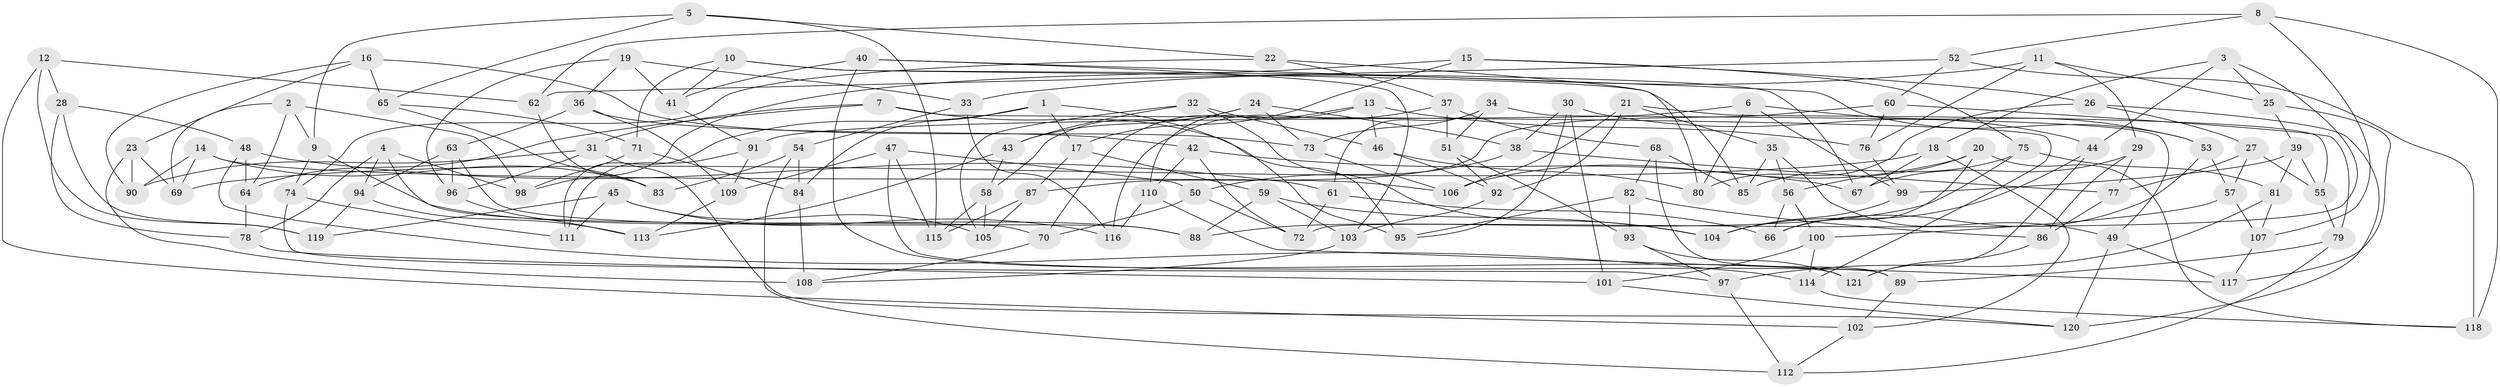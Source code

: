 // Generated by graph-tools (version 1.1) at 2025/11/02/27/25 16:11:45]
// undirected, 121 vertices, 242 edges
graph export_dot {
graph [start="1"]
  node [color=gray90,style=filled];
  1;
  2;
  3;
  4;
  5;
  6;
  7;
  8;
  9;
  10;
  11;
  12;
  13;
  14;
  15;
  16;
  17;
  18;
  19;
  20;
  21;
  22;
  23;
  24;
  25;
  26;
  27;
  28;
  29;
  30;
  31;
  32;
  33;
  34;
  35;
  36;
  37;
  38;
  39;
  40;
  41;
  42;
  43;
  44;
  45;
  46;
  47;
  48;
  49;
  50;
  51;
  52;
  53;
  54;
  55;
  56;
  57;
  58;
  59;
  60;
  61;
  62;
  63;
  64;
  65;
  66;
  67;
  68;
  69;
  70;
  71;
  72;
  73;
  74;
  75;
  76;
  77;
  78;
  79;
  80;
  81;
  82;
  83;
  84;
  85;
  86;
  87;
  88;
  89;
  90;
  91;
  92;
  93;
  94;
  95;
  96;
  97;
  98;
  99;
  100;
  101;
  102;
  103;
  104;
  105;
  106;
  107;
  108;
  109;
  110;
  111;
  112;
  113;
  114;
  115;
  116;
  117;
  118;
  119;
  120;
  121;
  1 -- 111;
  1 -- 17;
  1 -- 95;
  1 -- 84;
  2 -- 9;
  2 -- 64;
  2 -- 98;
  2 -- 69;
  3 -- 25;
  3 -- 72;
  3 -- 18;
  3 -- 44;
  4 -- 78;
  4 -- 98;
  4 -- 70;
  4 -- 94;
  5 -- 22;
  5 -- 9;
  5 -- 65;
  5 -- 115;
  6 -- 80;
  6 -- 99;
  6 -- 91;
  6 -- 53;
  7 -- 31;
  7 -- 64;
  7 -- 114;
  7 -- 95;
  8 -- 118;
  8 -- 107;
  8 -- 52;
  8 -- 62;
  9 -- 74;
  9 -- 88;
  10 -- 85;
  10 -- 41;
  10 -- 67;
  10 -- 71;
  11 -- 76;
  11 -- 29;
  11 -- 33;
  11 -- 25;
  12 -- 119;
  12 -- 62;
  12 -- 28;
  12 -- 102;
  13 -- 76;
  13 -- 46;
  13 -- 110;
  13 -- 70;
  14 -- 83;
  14 -- 106;
  14 -- 69;
  14 -- 90;
  15 -- 17;
  15 -- 26;
  15 -- 75;
  15 -- 98;
  16 -- 23;
  16 -- 65;
  16 -- 90;
  16 -- 73;
  17 -- 87;
  17 -- 59;
  18 -- 67;
  18 -- 69;
  18 -- 102;
  19 -- 41;
  19 -- 36;
  19 -- 33;
  19 -- 96;
  20 -- 118;
  20 -- 56;
  20 -- 106;
  20 -- 66;
  21 -- 55;
  21 -- 106;
  21 -- 92;
  21 -- 35;
  22 -- 74;
  22 -- 37;
  22 -- 80;
  23 -- 69;
  23 -- 90;
  23 -- 108;
  24 -- 38;
  24 -- 58;
  24 -- 73;
  24 -- 43;
  25 -- 117;
  25 -- 39;
  26 -- 27;
  26 -- 80;
  26 -- 120;
  27 -- 55;
  27 -- 57;
  27 -- 77;
  28 -- 119;
  28 -- 48;
  28 -- 78;
  29 -- 67;
  29 -- 77;
  29 -- 86;
  30 -- 101;
  30 -- 95;
  30 -- 44;
  30 -- 38;
  31 -- 90;
  31 -- 120;
  31 -- 96;
  32 -- 104;
  32 -- 46;
  32 -- 43;
  32 -- 105;
  33 -- 116;
  33 -- 54;
  34 -- 51;
  34 -- 61;
  34 -- 73;
  34 -- 49;
  35 -- 49;
  35 -- 56;
  35 -- 85;
  36 -- 42;
  36 -- 63;
  36 -- 109;
  37 -- 68;
  37 -- 116;
  37 -- 51;
  38 -- 50;
  38 -- 77;
  39 -- 81;
  39 -- 99;
  39 -- 55;
  40 -- 121;
  40 -- 53;
  40 -- 41;
  40 -- 103;
  41 -- 91;
  42 -- 67;
  42 -- 72;
  42 -- 110;
  43 -- 58;
  43 -- 113;
  44 -- 121;
  44 -- 104;
  45 -- 111;
  45 -- 105;
  45 -- 116;
  45 -- 119;
  46 -- 80;
  46 -- 92;
  47 -- 115;
  47 -- 89;
  47 -- 50;
  47 -- 109;
  48 -- 64;
  48 -- 114;
  48 -- 61;
  49 -- 120;
  49 -- 117;
  50 -- 72;
  50 -- 70;
  51 -- 92;
  51 -- 93;
  52 -- 60;
  52 -- 62;
  52 -- 118;
  53 -- 66;
  53 -- 57;
  54 -- 83;
  54 -- 112;
  54 -- 84;
  55 -- 79;
  56 -- 66;
  56 -- 100;
  57 -- 107;
  57 -- 100;
  58 -- 105;
  58 -- 115;
  59 -- 103;
  59 -- 104;
  59 -- 88;
  60 -- 79;
  60 -- 87;
  60 -- 76;
  61 -- 72;
  61 -- 66;
  62 -- 83;
  63 -- 96;
  63 -- 94;
  63 -- 88;
  64 -- 78;
  65 -- 83;
  65 -- 71;
  68 -- 82;
  68 -- 89;
  68 -- 85;
  70 -- 108;
  71 -- 98;
  71 -- 84;
  73 -- 106;
  74 -- 97;
  74 -- 111;
  75 -- 88;
  75 -- 81;
  75 -- 85;
  76 -- 99;
  77 -- 86;
  78 -- 101;
  79 -- 89;
  79 -- 112;
  81 -- 107;
  81 -- 97;
  82 -- 95;
  82 -- 93;
  82 -- 86;
  84 -- 108;
  86 -- 121;
  87 -- 105;
  87 -- 115;
  89 -- 102;
  91 -- 109;
  91 -- 111;
  92 -- 103;
  93 -- 97;
  93 -- 121;
  94 -- 113;
  94 -- 119;
  96 -- 113;
  97 -- 112;
  99 -- 104;
  100 -- 101;
  100 -- 114;
  101 -- 120;
  102 -- 112;
  103 -- 108;
  107 -- 117;
  109 -- 113;
  110 -- 117;
  110 -- 116;
  114 -- 118;
}
